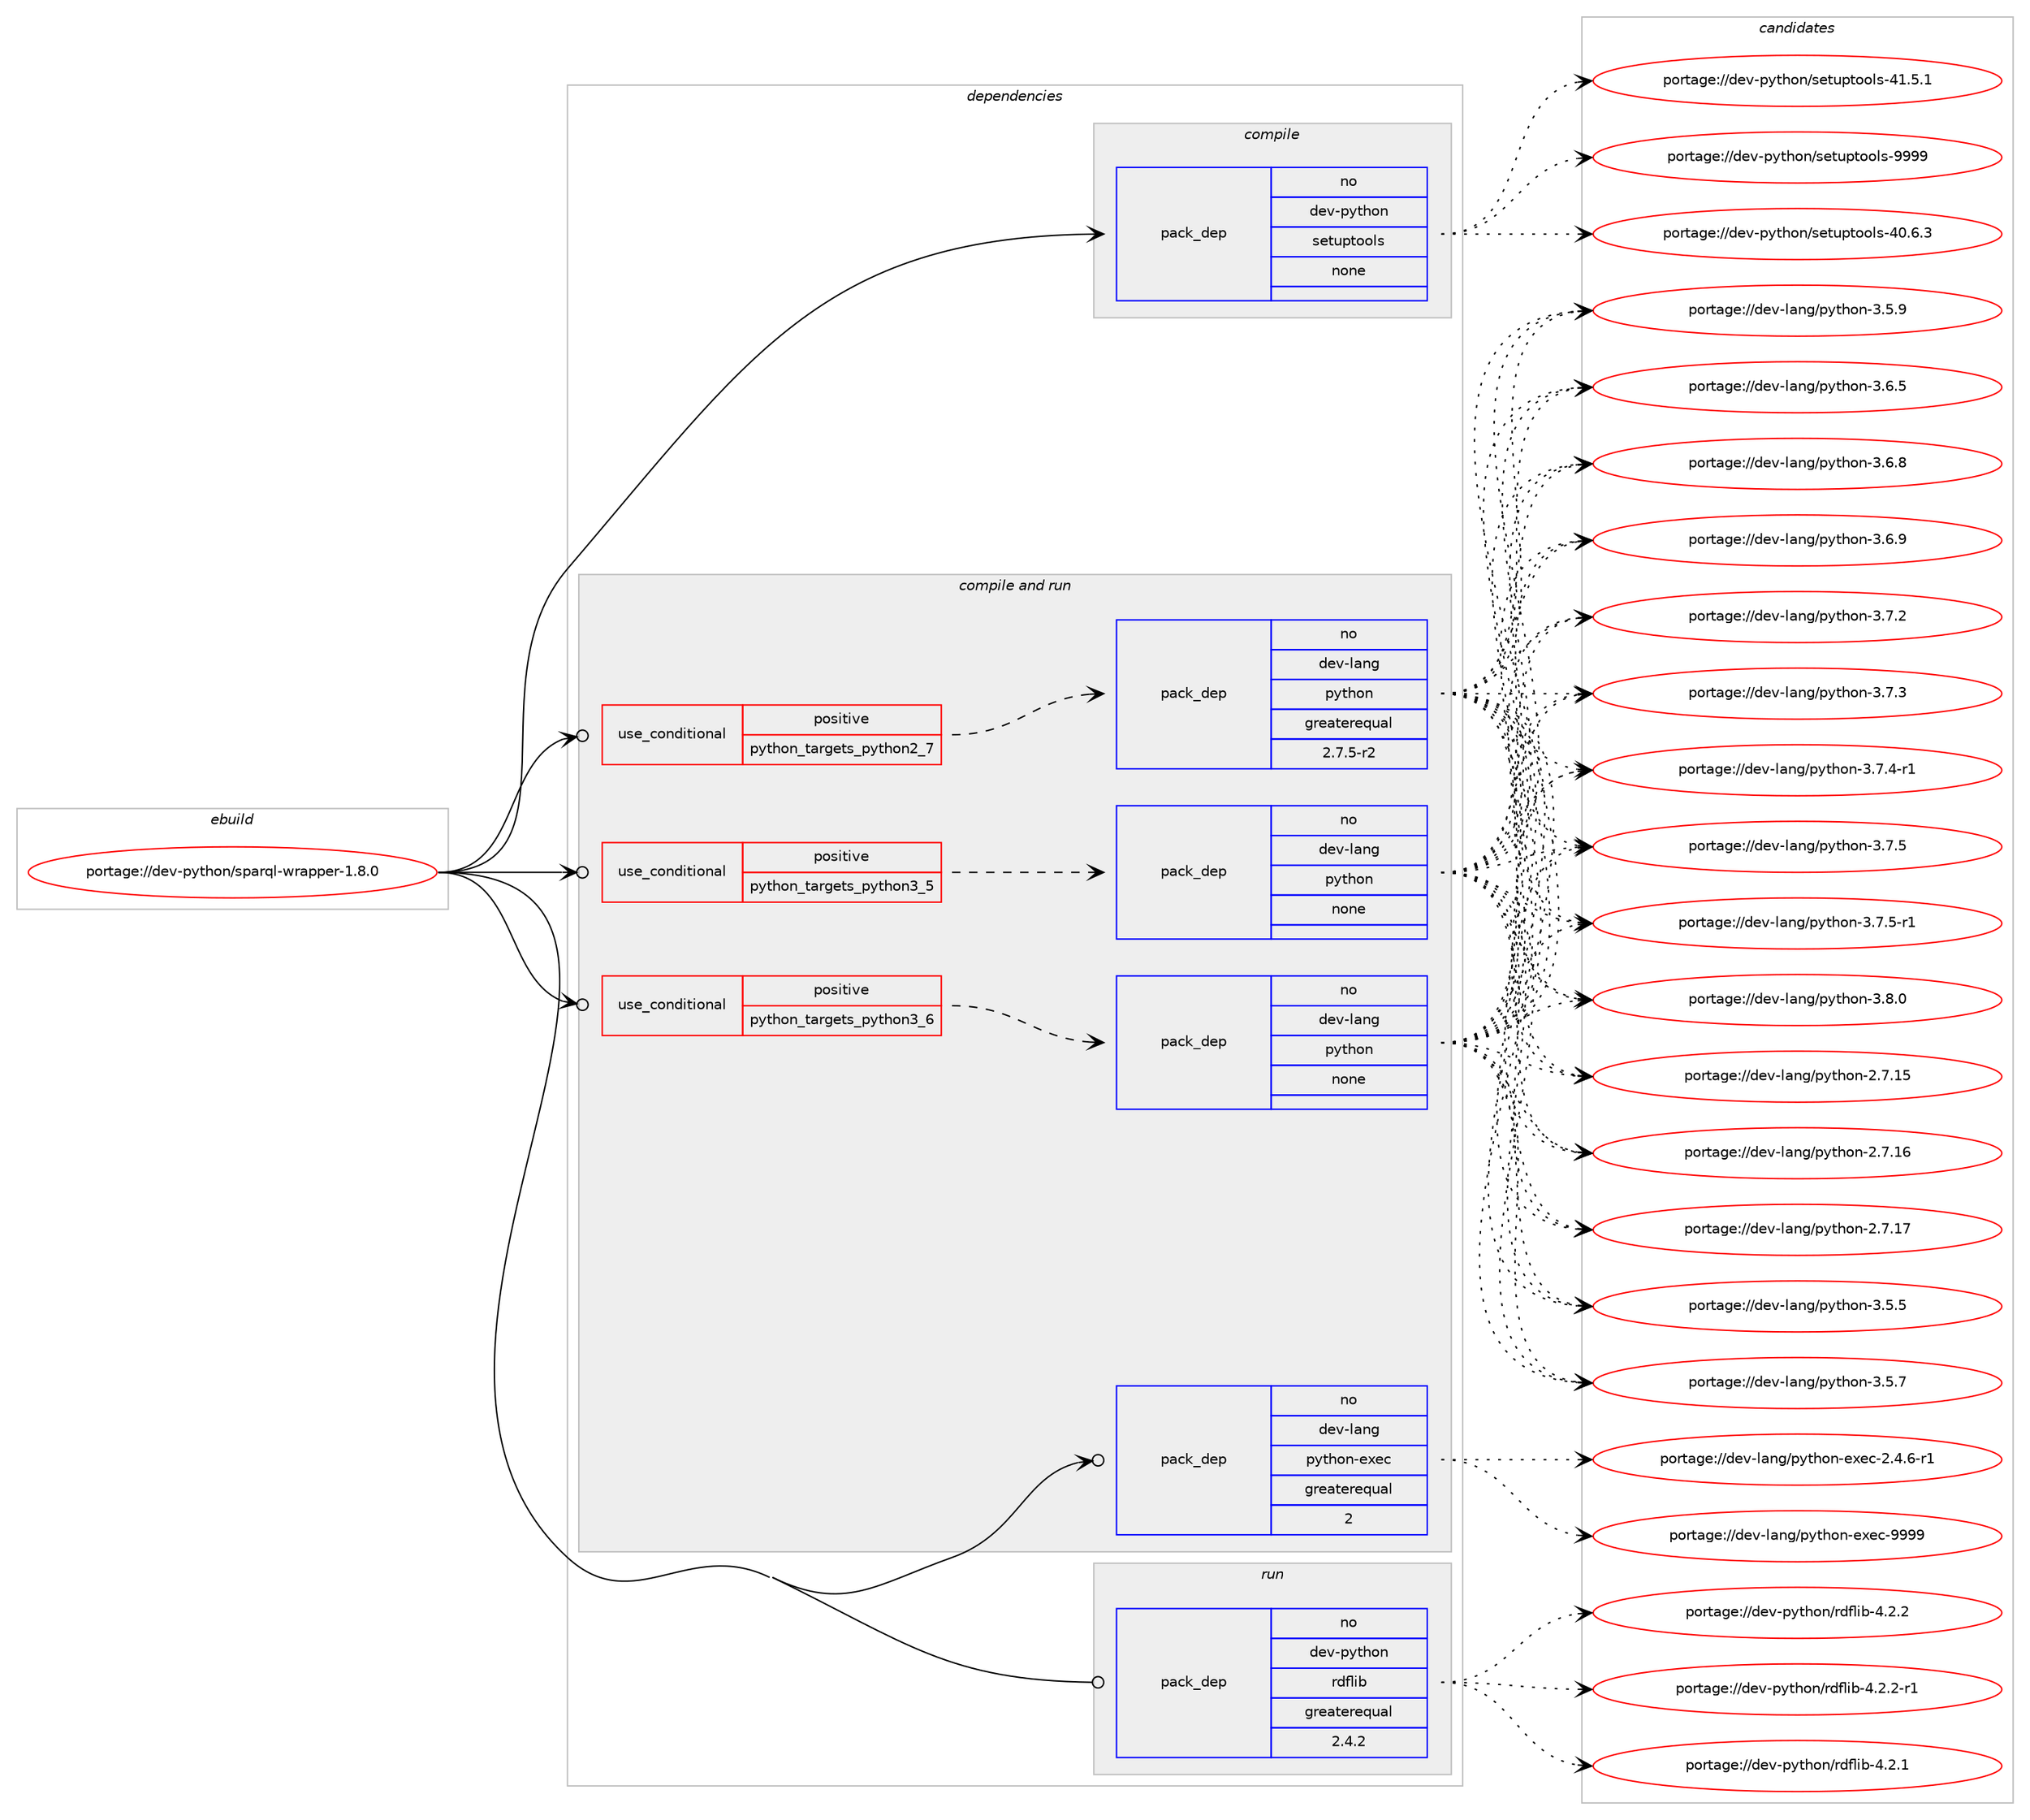 digraph prolog {

# *************
# Graph options
# *************

newrank=true;
concentrate=true;
compound=true;
graph [rankdir=LR,fontname=Helvetica,fontsize=10,ranksep=1.5];#, ranksep=2.5, nodesep=0.2];
edge  [arrowhead=vee];
node  [fontname=Helvetica,fontsize=10];

# **********
# The ebuild
# **********

subgraph cluster_leftcol {
color=gray;
rank=same;
label=<<i>ebuild</i>>;
id [label="portage://dev-python/sparql-wrapper-1.8.0", color=red, width=4, href="../dev-python/sparql-wrapper-1.8.0.svg"];
}

# ****************
# The dependencies
# ****************

subgraph cluster_midcol {
color=gray;
label=<<i>dependencies</i>>;
subgraph cluster_compile {
fillcolor="#eeeeee";
style=filled;
label=<<i>compile</i>>;
subgraph pack130550 {
dependency172805 [label=<<TABLE BORDER="0" CELLBORDER="1" CELLSPACING="0" CELLPADDING="4" WIDTH="220"><TR><TD ROWSPAN="6" CELLPADDING="30">pack_dep</TD></TR><TR><TD WIDTH="110">no</TD></TR><TR><TD>dev-python</TD></TR><TR><TD>setuptools</TD></TR><TR><TD>none</TD></TR><TR><TD></TD></TR></TABLE>>, shape=none, color=blue];
}
id:e -> dependency172805:w [weight=20,style="solid",arrowhead="vee"];
}
subgraph cluster_compileandrun {
fillcolor="#eeeeee";
style=filled;
label=<<i>compile and run</i>>;
subgraph cond38852 {
dependency172806 [label=<<TABLE BORDER="0" CELLBORDER="1" CELLSPACING="0" CELLPADDING="4"><TR><TD ROWSPAN="3" CELLPADDING="10">use_conditional</TD></TR><TR><TD>positive</TD></TR><TR><TD>python_targets_python2_7</TD></TR></TABLE>>, shape=none, color=red];
subgraph pack130551 {
dependency172807 [label=<<TABLE BORDER="0" CELLBORDER="1" CELLSPACING="0" CELLPADDING="4" WIDTH="220"><TR><TD ROWSPAN="6" CELLPADDING="30">pack_dep</TD></TR><TR><TD WIDTH="110">no</TD></TR><TR><TD>dev-lang</TD></TR><TR><TD>python</TD></TR><TR><TD>greaterequal</TD></TR><TR><TD>2.7.5-r2</TD></TR></TABLE>>, shape=none, color=blue];
}
dependency172806:e -> dependency172807:w [weight=20,style="dashed",arrowhead="vee"];
}
id:e -> dependency172806:w [weight=20,style="solid",arrowhead="odotvee"];
subgraph cond38853 {
dependency172808 [label=<<TABLE BORDER="0" CELLBORDER="1" CELLSPACING="0" CELLPADDING="4"><TR><TD ROWSPAN="3" CELLPADDING="10">use_conditional</TD></TR><TR><TD>positive</TD></TR><TR><TD>python_targets_python3_5</TD></TR></TABLE>>, shape=none, color=red];
subgraph pack130552 {
dependency172809 [label=<<TABLE BORDER="0" CELLBORDER="1" CELLSPACING="0" CELLPADDING="4" WIDTH="220"><TR><TD ROWSPAN="6" CELLPADDING="30">pack_dep</TD></TR><TR><TD WIDTH="110">no</TD></TR><TR><TD>dev-lang</TD></TR><TR><TD>python</TD></TR><TR><TD>none</TD></TR><TR><TD></TD></TR></TABLE>>, shape=none, color=blue];
}
dependency172808:e -> dependency172809:w [weight=20,style="dashed",arrowhead="vee"];
}
id:e -> dependency172808:w [weight=20,style="solid",arrowhead="odotvee"];
subgraph cond38854 {
dependency172810 [label=<<TABLE BORDER="0" CELLBORDER="1" CELLSPACING="0" CELLPADDING="4"><TR><TD ROWSPAN="3" CELLPADDING="10">use_conditional</TD></TR><TR><TD>positive</TD></TR><TR><TD>python_targets_python3_6</TD></TR></TABLE>>, shape=none, color=red];
subgraph pack130553 {
dependency172811 [label=<<TABLE BORDER="0" CELLBORDER="1" CELLSPACING="0" CELLPADDING="4" WIDTH="220"><TR><TD ROWSPAN="6" CELLPADDING="30">pack_dep</TD></TR><TR><TD WIDTH="110">no</TD></TR><TR><TD>dev-lang</TD></TR><TR><TD>python</TD></TR><TR><TD>none</TD></TR><TR><TD></TD></TR></TABLE>>, shape=none, color=blue];
}
dependency172810:e -> dependency172811:w [weight=20,style="dashed",arrowhead="vee"];
}
id:e -> dependency172810:w [weight=20,style="solid",arrowhead="odotvee"];
subgraph pack130554 {
dependency172812 [label=<<TABLE BORDER="0" CELLBORDER="1" CELLSPACING="0" CELLPADDING="4" WIDTH="220"><TR><TD ROWSPAN="6" CELLPADDING="30">pack_dep</TD></TR><TR><TD WIDTH="110">no</TD></TR><TR><TD>dev-lang</TD></TR><TR><TD>python-exec</TD></TR><TR><TD>greaterequal</TD></TR><TR><TD>2</TD></TR></TABLE>>, shape=none, color=blue];
}
id:e -> dependency172812:w [weight=20,style="solid",arrowhead="odotvee"];
}
subgraph cluster_run {
fillcolor="#eeeeee";
style=filled;
label=<<i>run</i>>;
subgraph pack130555 {
dependency172813 [label=<<TABLE BORDER="0" CELLBORDER="1" CELLSPACING="0" CELLPADDING="4" WIDTH="220"><TR><TD ROWSPAN="6" CELLPADDING="30">pack_dep</TD></TR><TR><TD WIDTH="110">no</TD></TR><TR><TD>dev-python</TD></TR><TR><TD>rdflib</TD></TR><TR><TD>greaterequal</TD></TR><TR><TD>2.4.2</TD></TR></TABLE>>, shape=none, color=blue];
}
id:e -> dependency172813:w [weight=20,style="solid",arrowhead="odot"];
}
}

# **************
# The candidates
# **************

subgraph cluster_choices {
rank=same;
color=gray;
label=<<i>candidates</i>>;

subgraph choice130550 {
color=black;
nodesep=1;
choiceportage100101118451121211161041111104711510111611711211611111110811545524846544651 [label="portage://dev-python/setuptools-40.6.3", color=red, width=4,href="../dev-python/setuptools-40.6.3.svg"];
choiceportage100101118451121211161041111104711510111611711211611111110811545524946534649 [label="portage://dev-python/setuptools-41.5.1", color=red, width=4,href="../dev-python/setuptools-41.5.1.svg"];
choiceportage10010111845112121116104111110471151011161171121161111111081154557575757 [label="portage://dev-python/setuptools-9999", color=red, width=4,href="../dev-python/setuptools-9999.svg"];
dependency172805:e -> choiceportage100101118451121211161041111104711510111611711211611111110811545524846544651:w [style=dotted,weight="100"];
dependency172805:e -> choiceportage100101118451121211161041111104711510111611711211611111110811545524946534649:w [style=dotted,weight="100"];
dependency172805:e -> choiceportage10010111845112121116104111110471151011161171121161111111081154557575757:w [style=dotted,weight="100"];
}
subgraph choice130551 {
color=black;
nodesep=1;
choiceportage10010111845108971101034711212111610411111045504655464953 [label="portage://dev-lang/python-2.7.15", color=red, width=4,href="../dev-lang/python-2.7.15.svg"];
choiceportage10010111845108971101034711212111610411111045504655464954 [label="portage://dev-lang/python-2.7.16", color=red, width=4,href="../dev-lang/python-2.7.16.svg"];
choiceportage10010111845108971101034711212111610411111045504655464955 [label="portage://dev-lang/python-2.7.17", color=red, width=4,href="../dev-lang/python-2.7.17.svg"];
choiceportage100101118451089711010347112121116104111110455146534653 [label="portage://dev-lang/python-3.5.5", color=red, width=4,href="../dev-lang/python-3.5.5.svg"];
choiceportage100101118451089711010347112121116104111110455146534655 [label="portage://dev-lang/python-3.5.7", color=red, width=4,href="../dev-lang/python-3.5.7.svg"];
choiceportage100101118451089711010347112121116104111110455146534657 [label="portage://dev-lang/python-3.5.9", color=red, width=4,href="../dev-lang/python-3.5.9.svg"];
choiceportage100101118451089711010347112121116104111110455146544653 [label="portage://dev-lang/python-3.6.5", color=red, width=4,href="../dev-lang/python-3.6.5.svg"];
choiceportage100101118451089711010347112121116104111110455146544656 [label="portage://dev-lang/python-3.6.8", color=red, width=4,href="../dev-lang/python-3.6.8.svg"];
choiceportage100101118451089711010347112121116104111110455146544657 [label="portage://dev-lang/python-3.6.9", color=red, width=4,href="../dev-lang/python-3.6.9.svg"];
choiceportage100101118451089711010347112121116104111110455146554650 [label="portage://dev-lang/python-3.7.2", color=red, width=4,href="../dev-lang/python-3.7.2.svg"];
choiceportage100101118451089711010347112121116104111110455146554651 [label="portage://dev-lang/python-3.7.3", color=red, width=4,href="../dev-lang/python-3.7.3.svg"];
choiceportage1001011184510897110103471121211161041111104551465546524511449 [label="portage://dev-lang/python-3.7.4-r1", color=red, width=4,href="../dev-lang/python-3.7.4-r1.svg"];
choiceportage100101118451089711010347112121116104111110455146554653 [label="portage://dev-lang/python-3.7.5", color=red, width=4,href="../dev-lang/python-3.7.5.svg"];
choiceportage1001011184510897110103471121211161041111104551465546534511449 [label="portage://dev-lang/python-3.7.5-r1", color=red, width=4,href="../dev-lang/python-3.7.5-r1.svg"];
choiceportage100101118451089711010347112121116104111110455146564648 [label="portage://dev-lang/python-3.8.0", color=red, width=4,href="../dev-lang/python-3.8.0.svg"];
dependency172807:e -> choiceportage10010111845108971101034711212111610411111045504655464953:w [style=dotted,weight="100"];
dependency172807:e -> choiceportage10010111845108971101034711212111610411111045504655464954:w [style=dotted,weight="100"];
dependency172807:e -> choiceportage10010111845108971101034711212111610411111045504655464955:w [style=dotted,weight="100"];
dependency172807:e -> choiceportage100101118451089711010347112121116104111110455146534653:w [style=dotted,weight="100"];
dependency172807:e -> choiceportage100101118451089711010347112121116104111110455146534655:w [style=dotted,weight="100"];
dependency172807:e -> choiceportage100101118451089711010347112121116104111110455146534657:w [style=dotted,weight="100"];
dependency172807:e -> choiceportage100101118451089711010347112121116104111110455146544653:w [style=dotted,weight="100"];
dependency172807:e -> choiceportage100101118451089711010347112121116104111110455146544656:w [style=dotted,weight="100"];
dependency172807:e -> choiceportage100101118451089711010347112121116104111110455146544657:w [style=dotted,weight="100"];
dependency172807:e -> choiceportage100101118451089711010347112121116104111110455146554650:w [style=dotted,weight="100"];
dependency172807:e -> choiceportage100101118451089711010347112121116104111110455146554651:w [style=dotted,weight="100"];
dependency172807:e -> choiceportage1001011184510897110103471121211161041111104551465546524511449:w [style=dotted,weight="100"];
dependency172807:e -> choiceportage100101118451089711010347112121116104111110455146554653:w [style=dotted,weight="100"];
dependency172807:e -> choiceportage1001011184510897110103471121211161041111104551465546534511449:w [style=dotted,weight="100"];
dependency172807:e -> choiceportage100101118451089711010347112121116104111110455146564648:w [style=dotted,weight="100"];
}
subgraph choice130552 {
color=black;
nodesep=1;
choiceportage10010111845108971101034711212111610411111045504655464953 [label="portage://dev-lang/python-2.7.15", color=red, width=4,href="../dev-lang/python-2.7.15.svg"];
choiceportage10010111845108971101034711212111610411111045504655464954 [label="portage://dev-lang/python-2.7.16", color=red, width=4,href="../dev-lang/python-2.7.16.svg"];
choiceportage10010111845108971101034711212111610411111045504655464955 [label="portage://dev-lang/python-2.7.17", color=red, width=4,href="../dev-lang/python-2.7.17.svg"];
choiceportage100101118451089711010347112121116104111110455146534653 [label="portage://dev-lang/python-3.5.5", color=red, width=4,href="../dev-lang/python-3.5.5.svg"];
choiceportage100101118451089711010347112121116104111110455146534655 [label="portage://dev-lang/python-3.5.7", color=red, width=4,href="../dev-lang/python-3.5.7.svg"];
choiceportage100101118451089711010347112121116104111110455146534657 [label="portage://dev-lang/python-3.5.9", color=red, width=4,href="../dev-lang/python-3.5.9.svg"];
choiceportage100101118451089711010347112121116104111110455146544653 [label="portage://dev-lang/python-3.6.5", color=red, width=4,href="../dev-lang/python-3.6.5.svg"];
choiceportage100101118451089711010347112121116104111110455146544656 [label="portage://dev-lang/python-3.6.8", color=red, width=4,href="../dev-lang/python-3.6.8.svg"];
choiceportage100101118451089711010347112121116104111110455146544657 [label="portage://dev-lang/python-3.6.9", color=red, width=4,href="../dev-lang/python-3.6.9.svg"];
choiceportage100101118451089711010347112121116104111110455146554650 [label="portage://dev-lang/python-3.7.2", color=red, width=4,href="../dev-lang/python-3.7.2.svg"];
choiceportage100101118451089711010347112121116104111110455146554651 [label="portage://dev-lang/python-3.7.3", color=red, width=4,href="../dev-lang/python-3.7.3.svg"];
choiceportage1001011184510897110103471121211161041111104551465546524511449 [label="portage://dev-lang/python-3.7.4-r1", color=red, width=4,href="../dev-lang/python-3.7.4-r1.svg"];
choiceportage100101118451089711010347112121116104111110455146554653 [label="portage://dev-lang/python-3.7.5", color=red, width=4,href="../dev-lang/python-3.7.5.svg"];
choiceportage1001011184510897110103471121211161041111104551465546534511449 [label="portage://dev-lang/python-3.7.5-r1", color=red, width=4,href="../dev-lang/python-3.7.5-r1.svg"];
choiceportage100101118451089711010347112121116104111110455146564648 [label="portage://dev-lang/python-3.8.0", color=red, width=4,href="../dev-lang/python-3.8.0.svg"];
dependency172809:e -> choiceportage10010111845108971101034711212111610411111045504655464953:w [style=dotted,weight="100"];
dependency172809:e -> choiceportage10010111845108971101034711212111610411111045504655464954:w [style=dotted,weight="100"];
dependency172809:e -> choiceportage10010111845108971101034711212111610411111045504655464955:w [style=dotted,weight="100"];
dependency172809:e -> choiceportage100101118451089711010347112121116104111110455146534653:w [style=dotted,weight="100"];
dependency172809:e -> choiceportage100101118451089711010347112121116104111110455146534655:w [style=dotted,weight="100"];
dependency172809:e -> choiceportage100101118451089711010347112121116104111110455146534657:w [style=dotted,weight="100"];
dependency172809:e -> choiceportage100101118451089711010347112121116104111110455146544653:w [style=dotted,weight="100"];
dependency172809:e -> choiceportage100101118451089711010347112121116104111110455146544656:w [style=dotted,weight="100"];
dependency172809:e -> choiceportage100101118451089711010347112121116104111110455146544657:w [style=dotted,weight="100"];
dependency172809:e -> choiceportage100101118451089711010347112121116104111110455146554650:w [style=dotted,weight="100"];
dependency172809:e -> choiceportage100101118451089711010347112121116104111110455146554651:w [style=dotted,weight="100"];
dependency172809:e -> choiceportage1001011184510897110103471121211161041111104551465546524511449:w [style=dotted,weight="100"];
dependency172809:e -> choiceportage100101118451089711010347112121116104111110455146554653:w [style=dotted,weight="100"];
dependency172809:e -> choiceportage1001011184510897110103471121211161041111104551465546534511449:w [style=dotted,weight="100"];
dependency172809:e -> choiceportage100101118451089711010347112121116104111110455146564648:w [style=dotted,weight="100"];
}
subgraph choice130553 {
color=black;
nodesep=1;
choiceportage10010111845108971101034711212111610411111045504655464953 [label="portage://dev-lang/python-2.7.15", color=red, width=4,href="../dev-lang/python-2.7.15.svg"];
choiceportage10010111845108971101034711212111610411111045504655464954 [label="portage://dev-lang/python-2.7.16", color=red, width=4,href="../dev-lang/python-2.7.16.svg"];
choiceportage10010111845108971101034711212111610411111045504655464955 [label="portage://dev-lang/python-2.7.17", color=red, width=4,href="../dev-lang/python-2.7.17.svg"];
choiceportage100101118451089711010347112121116104111110455146534653 [label="portage://dev-lang/python-3.5.5", color=red, width=4,href="../dev-lang/python-3.5.5.svg"];
choiceportage100101118451089711010347112121116104111110455146534655 [label="portage://dev-lang/python-3.5.7", color=red, width=4,href="../dev-lang/python-3.5.7.svg"];
choiceportage100101118451089711010347112121116104111110455146534657 [label="portage://dev-lang/python-3.5.9", color=red, width=4,href="../dev-lang/python-3.5.9.svg"];
choiceportage100101118451089711010347112121116104111110455146544653 [label="portage://dev-lang/python-3.6.5", color=red, width=4,href="../dev-lang/python-3.6.5.svg"];
choiceportage100101118451089711010347112121116104111110455146544656 [label="portage://dev-lang/python-3.6.8", color=red, width=4,href="../dev-lang/python-3.6.8.svg"];
choiceportage100101118451089711010347112121116104111110455146544657 [label="portage://dev-lang/python-3.6.9", color=red, width=4,href="../dev-lang/python-3.6.9.svg"];
choiceportage100101118451089711010347112121116104111110455146554650 [label="portage://dev-lang/python-3.7.2", color=red, width=4,href="../dev-lang/python-3.7.2.svg"];
choiceportage100101118451089711010347112121116104111110455146554651 [label="portage://dev-lang/python-3.7.3", color=red, width=4,href="../dev-lang/python-3.7.3.svg"];
choiceportage1001011184510897110103471121211161041111104551465546524511449 [label="portage://dev-lang/python-3.7.4-r1", color=red, width=4,href="../dev-lang/python-3.7.4-r1.svg"];
choiceportage100101118451089711010347112121116104111110455146554653 [label="portage://dev-lang/python-3.7.5", color=red, width=4,href="../dev-lang/python-3.7.5.svg"];
choiceportage1001011184510897110103471121211161041111104551465546534511449 [label="portage://dev-lang/python-3.7.5-r1", color=red, width=4,href="../dev-lang/python-3.7.5-r1.svg"];
choiceportage100101118451089711010347112121116104111110455146564648 [label="portage://dev-lang/python-3.8.0", color=red, width=4,href="../dev-lang/python-3.8.0.svg"];
dependency172811:e -> choiceportage10010111845108971101034711212111610411111045504655464953:w [style=dotted,weight="100"];
dependency172811:e -> choiceportage10010111845108971101034711212111610411111045504655464954:w [style=dotted,weight="100"];
dependency172811:e -> choiceportage10010111845108971101034711212111610411111045504655464955:w [style=dotted,weight="100"];
dependency172811:e -> choiceportage100101118451089711010347112121116104111110455146534653:w [style=dotted,weight="100"];
dependency172811:e -> choiceportage100101118451089711010347112121116104111110455146534655:w [style=dotted,weight="100"];
dependency172811:e -> choiceportage100101118451089711010347112121116104111110455146534657:w [style=dotted,weight="100"];
dependency172811:e -> choiceportage100101118451089711010347112121116104111110455146544653:w [style=dotted,weight="100"];
dependency172811:e -> choiceportage100101118451089711010347112121116104111110455146544656:w [style=dotted,weight="100"];
dependency172811:e -> choiceportage100101118451089711010347112121116104111110455146544657:w [style=dotted,weight="100"];
dependency172811:e -> choiceportage100101118451089711010347112121116104111110455146554650:w [style=dotted,weight="100"];
dependency172811:e -> choiceportage100101118451089711010347112121116104111110455146554651:w [style=dotted,weight="100"];
dependency172811:e -> choiceportage1001011184510897110103471121211161041111104551465546524511449:w [style=dotted,weight="100"];
dependency172811:e -> choiceportage100101118451089711010347112121116104111110455146554653:w [style=dotted,weight="100"];
dependency172811:e -> choiceportage1001011184510897110103471121211161041111104551465546534511449:w [style=dotted,weight="100"];
dependency172811:e -> choiceportage100101118451089711010347112121116104111110455146564648:w [style=dotted,weight="100"];
}
subgraph choice130554 {
color=black;
nodesep=1;
choiceportage10010111845108971101034711212111610411111045101120101994550465246544511449 [label="portage://dev-lang/python-exec-2.4.6-r1", color=red, width=4,href="../dev-lang/python-exec-2.4.6-r1.svg"];
choiceportage10010111845108971101034711212111610411111045101120101994557575757 [label="portage://dev-lang/python-exec-9999", color=red, width=4,href="../dev-lang/python-exec-9999.svg"];
dependency172812:e -> choiceportage10010111845108971101034711212111610411111045101120101994550465246544511449:w [style=dotted,weight="100"];
dependency172812:e -> choiceportage10010111845108971101034711212111610411111045101120101994557575757:w [style=dotted,weight="100"];
}
subgraph choice130555 {
color=black;
nodesep=1;
choiceportage100101118451121211161041111104711410010210810598455246504649 [label="portage://dev-python/rdflib-4.2.1", color=red, width=4,href="../dev-python/rdflib-4.2.1.svg"];
choiceportage100101118451121211161041111104711410010210810598455246504650 [label="portage://dev-python/rdflib-4.2.2", color=red, width=4,href="../dev-python/rdflib-4.2.2.svg"];
choiceportage1001011184511212111610411111047114100102108105984552465046504511449 [label="portage://dev-python/rdflib-4.2.2-r1", color=red, width=4,href="../dev-python/rdflib-4.2.2-r1.svg"];
dependency172813:e -> choiceportage100101118451121211161041111104711410010210810598455246504649:w [style=dotted,weight="100"];
dependency172813:e -> choiceportage100101118451121211161041111104711410010210810598455246504650:w [style=dotted,weight="100"];
dependency172813:e -> choiceportage1001011184511212111610411111047114100102108105984552465046504511449:w [style=dotted,weight="100"];
}
}

}
